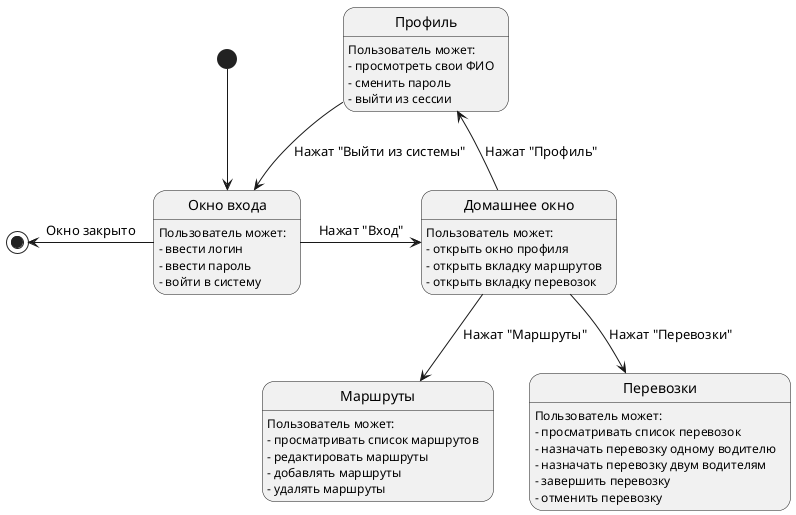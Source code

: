 @startuml

state "Окно входа" as login
state "Домашнее окно" as home
state "Профиль" as profile
state "Маршруты" as routes
state "Перевозки" as transps

login : Пользователь может:
login : - ввести логин
login : - ввести пароль
login : - войти в систему

profile : Пользователь может:
profile : - просмотреть свои ФИО
profile : - сменить пароль
profile : - выйти из сессии

home : Пользователь может:
home : - открыть окно профиля
home : - открыть вкладку маршрутов
home : - открыть вкладку перевозок

routes : Пользователь может:
routes : - просматривать список маршрутов
routes : - редактировать маршруты
routes : - добавлять маршруты
routes : - удалять маршруты

transps : Пользователь может:
transps : - просматривать список перевозок
transps : - назначать перевозку одному водителю
transps : - назначать перевозку двум водителям
transps : - завершить перевозку
transps : - отменить перевозку

[*] -down-> login
login -right-> home : Нажат "Вход"
home -up-> profile : Нажат "Профиль"
home -down-> routes : Нажат "Маршруты"
home --> transps : Нажат "Перевозки"
profile --> login : Нажат "Выйти из системы"
login -left-> [*] : Окно закрыто

@enduml
